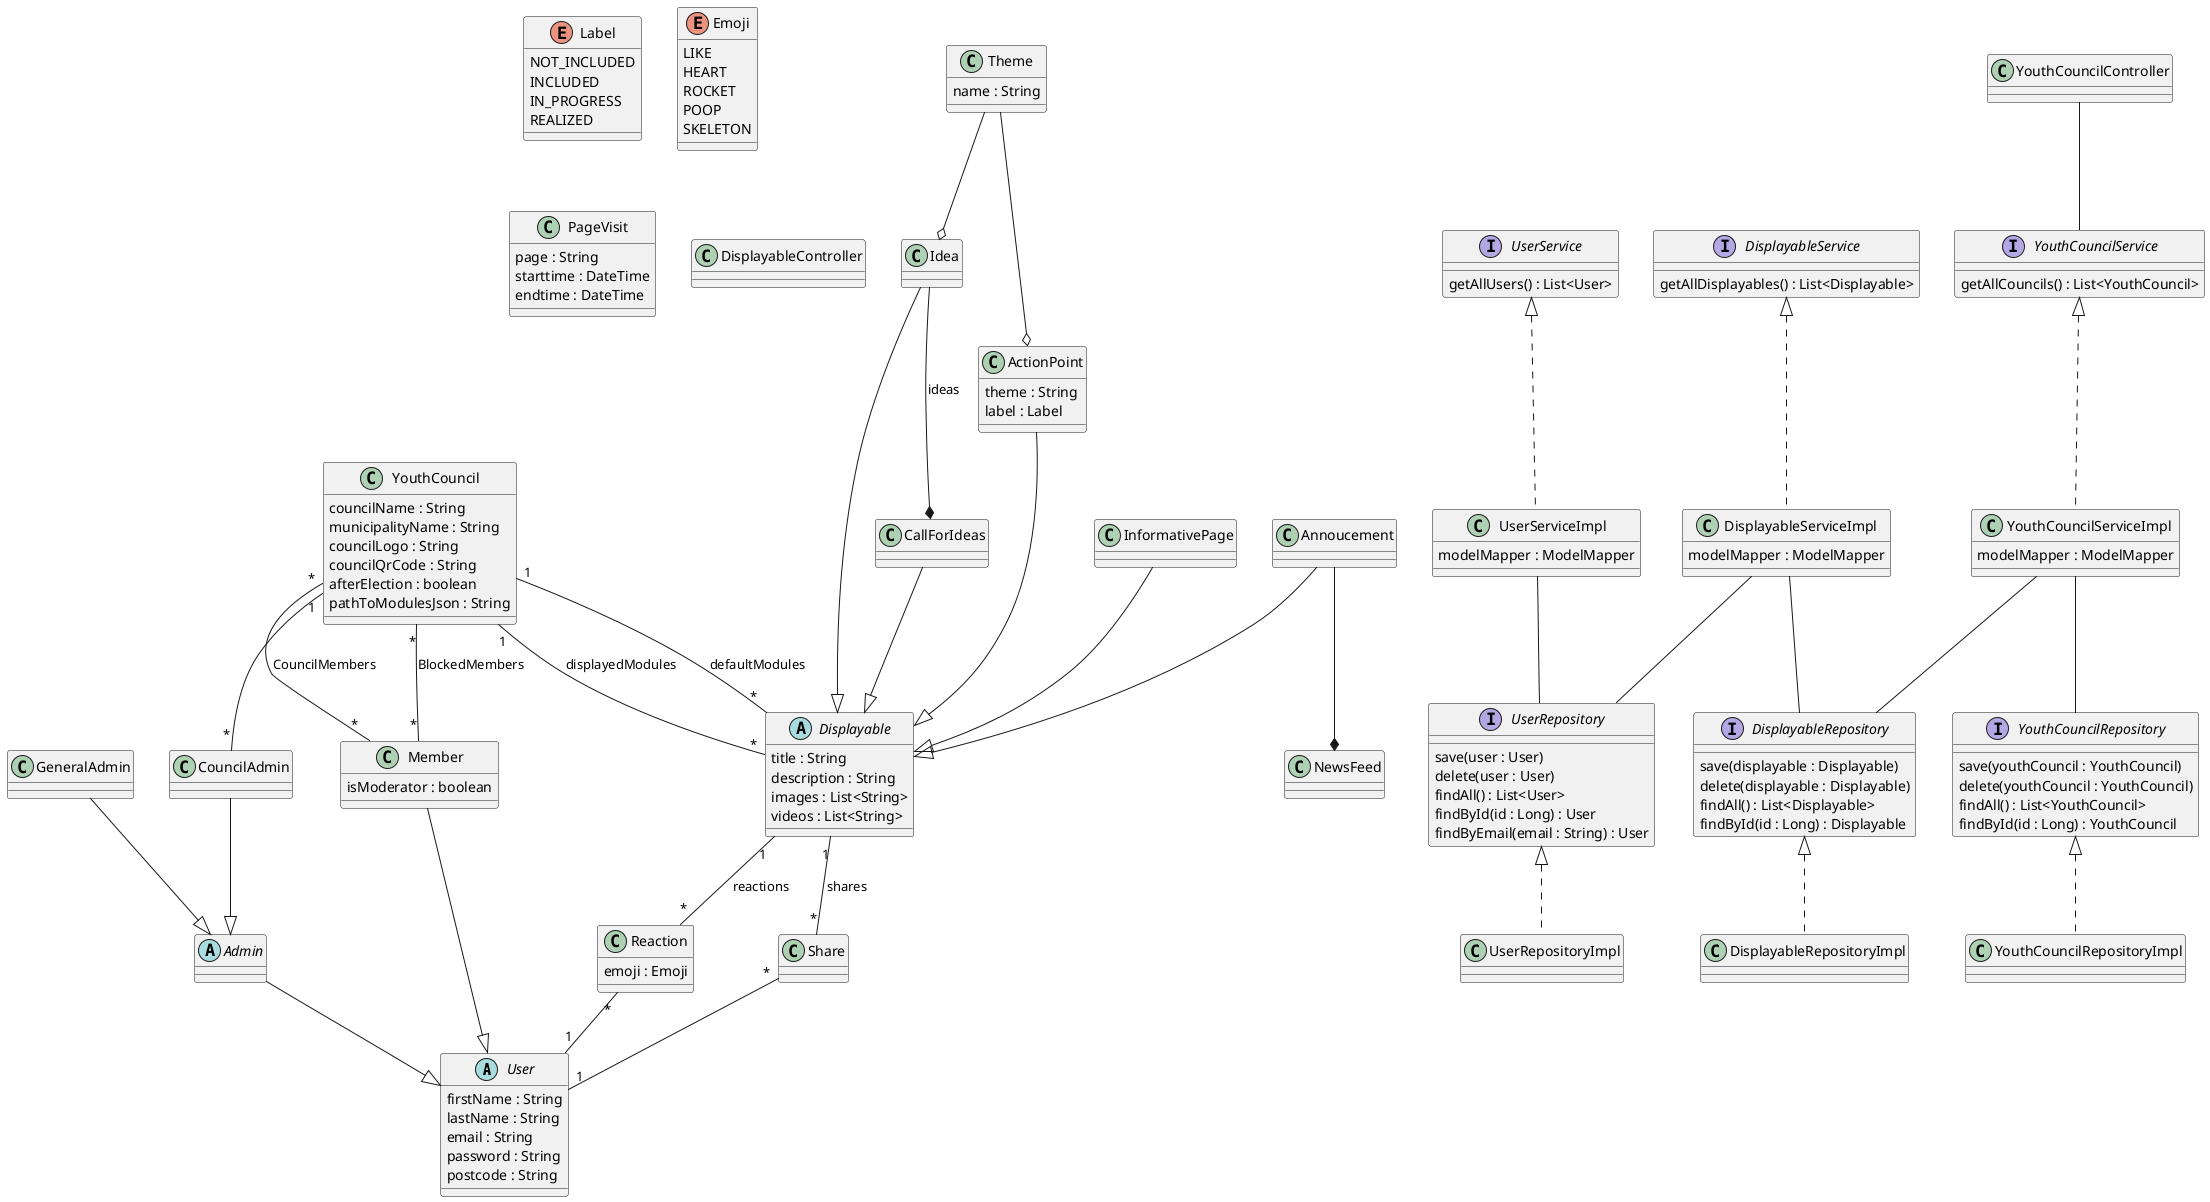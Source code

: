 @startuml
' tested userstories
'26 7

abstract User {
    firstName : String
    lastName : String
    email : String
    password : String
    postcode : String
}

abstract Admin {

}

class GeneralAdmin {

}

class CouncilAdmin {
    
}

class Member {
    isModerator : boolean
}

class YouthCouncil {
    councilName : String
    municipalityName : String
    councilLogo : String
    councilQrCode : String
    afterElection : boolean
    pathToModulesJson : String
}

abstract Displayable {
    title : String
    description : String
    images : List<String>
    videos : List<String>
}

class CallForIdeas {

}

class Idea {
}

class InformativePage {

}

class ActionPoint {
    theme : String
    label : Label
}

class Annoucement {

}

class Theme {
    name : String
}

enum Label {
    NOT_INCLUDED
    INCLUDED
    IN_PROGRESS
    REALIZED
}

class NewsFeed {

}

class Reaction {
    emoji : Emoji
}

class Share {

}

enum Emoji {
    LIKE
    HEART
    ROCKET
    POOP
    SKELETON
}




GeneralAdmin --|> Admin
CouncilAdmin --|> Admin
Member --|> User
Admin --|> User


CallForIdeas --|> Displayable
Idea --|> Displayable 
Idea --* CallForIdeas : ideas
InformativePage --|> Displayable
ActionPoint --|> Displayable
Annoucement --|> Displayable

YouthCouncil "*"--"*" Member : CouncilMembers
YouthCouncil "*"--"*" Member : BlockedMembers
YouthCouncil "1"--"*" CouncilAdmin

YouthCouncil "1"--"*" Displayable : displayedModules
YouthCouncil "1"--"*" Displayable : defaultModules



Theme --o ActionPoint
Theme --o Idea

Annoucement --* NewsFeed

Displayable "1" -- "*" Reaction : reactions
Displayable "1" -- "*" Share : shares

Share "*"--"1" User
Reaction "*"--"1" User


' Start design class diagram
class PageVisit {
    page : String
    starttime : DateTime
    endtime : DateTime
}

interface UserRepository{
    save(user : User)
    delete(user : User)
    findAll() : List<User>
    findById(id : Long) : User
    findByEmail(email : String) : User
}
class UserRepositoryImpl implements UserRepository{

}

interface DisplayableRepository{
    save(displayable : Displayable)
    delete(displayable : Displayable)
    findAll() : List<Displayable>
    findById(id : Long) : Displayable
}
class DisplayableRepositoryImpl implements DisplayableRepository{

}
interface YouthCouncilRepository{
    save(youthCouncil : YouthCouncil)
    delete(youthCouncil : YouthCouncil)
    findAll() : List<YouthCouncil>
    findById(id : Long) : YouthCouncil
}
class YouthCouncilRepositoryImpl implements YouthCouncilRepository{
}
interface UserService{
    getAllUsers() : List<User>

}
class UserServiceImpl implements UserService{
    modelMapper : ModelMapper
}
interface DisplayableService{
    getAllDisplayables() : List<Displayable>

}
class DisplayableServiceImpl implements DisplayableService{
    modelMapper : ModelMapper
}
interface YouthCouncilService{
    getAllCouncils() : List<YouthCouncil>

}
class YouthCouncilServiceImpl implements YouthCouncilService{
    modelMapper : ModelMapper
}

class DisplayableController{

}

class YouthCouncilController{
}

UserServiceImpl -- UserRepository
DisplayableServiceImpl -- DisplayableRepository
YouthCouncilServiceImpl -- YouthCouncilRepository
YouthCouncilServiceImpl -- DisplayableRepository
YouthCouncilController -- YouthCouncilService

DisplayableServiceImpl -- UserRepository


@enduml